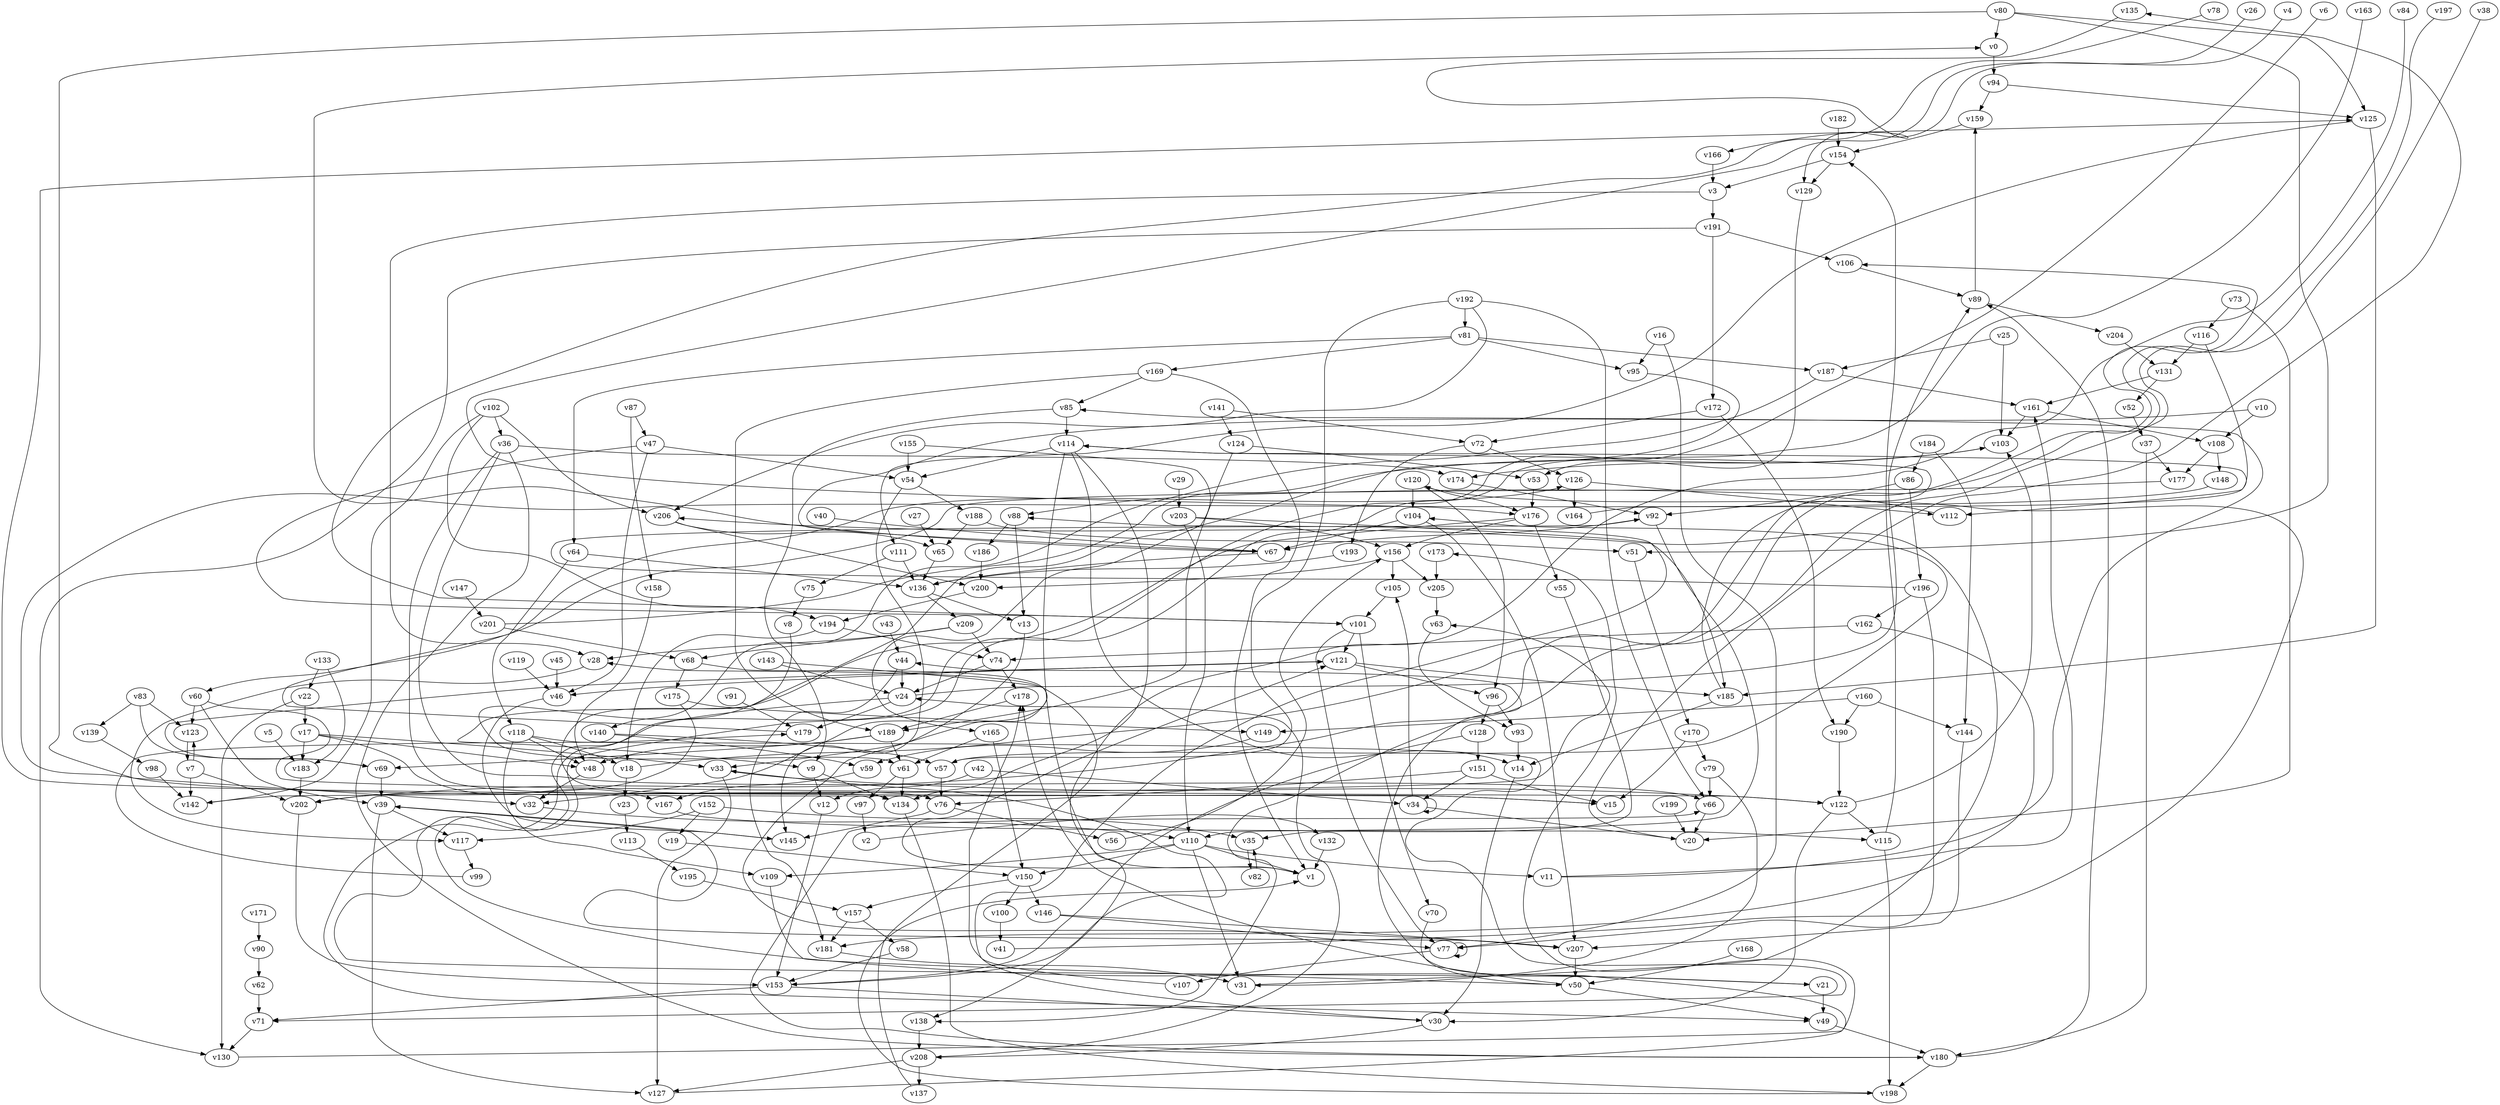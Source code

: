 // Benchmark game 309 - 210 vertices
// time_bound: 80
// targets: v52
digraph G {
    v0 [name="v0", player=1];
    v1 [name="v1", player=0];
    v2 [name="v2", player=1];
    v3 [name="v3", player=0];
    v4 [name="v4", player=0];
    v5 [name="v5", player=0];
    v6 [name="v6", player=1];
    v7 [name="v7", player=0];
    v8 [name="v8", player=0];
    v9 [name="v9", player=1];
    v10 [name="v10", player=0];
    v11 [name="v11", player=0];
    v12 [name="v12", player=1];
    v13 [name="v13", player=1];
    v14 [name="v14", player=1];
    v15 [name="v15", player=0];
    v16 [name="v16", player=0];
    v17 [name="v17", player=0];
    v18 [name="v18", player=1];
    v19 [name="v19", player=1];
    v20 [name="v20", player=0];
    v21 [name="v21", player=0];
    v22 [name="v22", player=1];
    v23 [name="v23", player=0];
    v24 [name="v24", player=0];
    v25 [name="v25", player=1];
    v26 [name="v26", player=1];
    v27 [name="v27", player=1];
    v28 [name="v28", player=0];
    v29 [name="v29", player=1];
    v30 [name="v30", player=0];
    v31 [name="v31", player=1];
    v32 [name="v32", player=0];
    v33 [name="v33", player=0];
    v34 [name="v34", player=0];
    v35 [name="v35", player=1];
    v36 [name="v36", player=1];
    v37 [name="v37", player=1];
    v38 [name="v38", player=1];
    v39 [name="v39", player=1];
    v40 [name="v40", player=0];
    v41 [name="v41", player=0];
    v42 [name="v42", player=1];
    v43 [name="v43", player=1];
    v44 [name="v44", player=0];
    v45 [name="v45", player=0];
    v46 [name="v46", player=0];
    v47 [name="v47", player=1];
    v48 [name="v48", player=0];
    v49 [name="v49", player=1];
    v50 [name="v50", player=1];
    v51 [name="v51", player=1];
    v52 [name="v52", player=1, target=1];
    v53 [name="v53", player=0];
    v54 [name="v54", player=1];
    v55 [name="v55", player=1];
    v56 [name="v56", player=0];
    v57 [name="v57", player=0];
    v58 [name="v58", player=1];
    v59 [name="v59", player=0];
    v60 [name="v60", player=1];
    v61 [name="v61", player=1];
    v62 [name="v62", player=0];
    v63 [name="v63", player=1];
    v64 [name="v64", player=0];
    v65 [name="v65", player=1];
    v66 [name="v66", player=0];
    v67 [name="v67", player=1];
    v68 [name="v68", player=0];
    v69 [name="v69", player=1];
    v70 [name="v70", player=1];
    v71 [name="v71", player=0];
    v72 [name="v72", player=1];
    v73 [name="v73", player=0];
    v74 [name="v74", player=1];
    v75 [name="v75", player=1];
    v76 [name="v76", player=0];
    v77 [name="v77", player=0];
    v78 [name="v78", player=0];
    v79 [name="v79", player=1];
    v80 [name="v80", player=0];
    v81 [name="v81", player=0];
    v82 [name="v82", player=0];
    v83 [name="v83", player=0];
    v84 [name="v84", player=0];
    v85 [name="v85", player=1];
    v86 [name="v86", player=0];
    v87 [name="v87", player=1];
    v88 [name="v88", player=0];
    v89 [name="v89", player=0];
    v90 [name="v90", player=1];
    v91 [name="v91", player=1];
    v92 [name="v92", player=1];
    v93 [name="v93", player=1];
    v94 [name="v94", player=0];
    v95 [name="v95", player=1];
    v96 [name="v96", player=0];
    v97 [name="v97", player=0];
    v98 [name="v98", player=0];
    v99 [name="v99", player=1];
    v100 [name="v100", player=1];
    v101 [name="v101", player=0];
    v102 [name="v102", player=1];
    v103 [name="v103", player=1];
    v104 [name="v104", player=0];
    v105 [name="v105", player=0];
    v106 [name="v106", player=0];
    v107 [name="v107", player=0];
    v108 [name="v108", player=0];
    v109 [name="v109", player=1];
    v110 [name="v110", player=1];
    v111 [name="v111", player=0];
    v112 [name="v112", player=0];
    v113 [name="v113", player=0];
    v114 [name="v114", player=0];
    v115 [name="v115", player=0];
    v116 [name="v116", player=0];
    v117 [name="v117", player=1];
    v118 [name="v118", player=1];
    v119 [name="v119", player=0];
    v120 [name="v120", player=0];
    v121 [name="v121", player=0];
    v122 [name="v122", player=1];
    v123 [name="v123", player=1];
    v124 [name="v124", player=1];
    v125 [name="v125", player=0];
    v126 [name="v126", player=1];
    v127 [name="v127", player=0];
    v128 [name="v128", player=0];
    v129 [name="v129", player=0];
    v130 [name="v130", player=0];
    v131 [name="v131", player=1];
    v132 [name="v132", player=0];
    v133 [name="v133", player=1];
    v134 [name="v134", player=0];
    v135 [name="v135", player=0];
    v136 [name="v136", player=1];
    v137 [name="v137", player=1];
    v138 [name="v138", player=0];
    v139 [name="v139", player=0];
    v140 [name="v140", player=0];
    v141 [name="v141", player=1];
    v142 [name="v142", player=0];
    v143 [name="v143", player=1];
    v144 [name="v144", player=1];
    v145 [name="v145", player=1];
    v146 [name="v146", player=0];
    v147 [name="v147", player=1];
    v148 [name="v148", player=1];
    v149 [name="v149", player=1];
    v150 [name="v150", player=1];
    v151 [name="v151", player=1];
    v152 [name="v152", player=0];
    v153 [name="v153", player=1];
    v154 [name="v154", player=1];
    v155 [name="v155", player=0];
    v156 [name="v156", player=1];
    v157 [name="v157", player=0];
    v158 [name="v158", player=0];
    v159 [name="v159", player=0];
    v160 [name="v160", player=1];
    v161 [name="v161", player=0];
    v162 [name="v162", player=0];
    v163 [name="v163", player=0];
    v164 [name="v164", player=0];
    v165 [name="v165", player=0];
    v166 [name="v166", player=1];
    v167 [name="v167", player=1];
    v168 [name="v168", player=0];
    v169 [name="v169", player=0];
    v170 [name="v170", player=0];
    v171 [name="v171", player=0];
    v172 [name="v172", player=0];
    v173 [name="v173", player=1];
    v174 [name="v174", player=0];
    v175 [name="v175", player=0];
    v176 [name="v176", player=1];
    v177 [name="v177", player=1];
    v178 [name="v178", player=1];
    v179 [name="v179", player=1];
    v180 [name="v180", player=0];
    v181 [name="v181", player=0];
    v182 [name="v182", player=1];
    v183 [name="v183", player=0];
    v184 [name="v184", player=0];
    v185 [name="v185", player=1];
    v186 [name="v186", player=0];
    v187 [name="v187", player=1];
    v188 [name="v188", player=0];
    v189 [name="v189", player=1];
    v190 [name="v190", player=0];
    v191 [name="v191", player=1];
    v192 [name="v192", player=1];
    v193 [name="v193", player=0];
    v194 [name="v194", player=1];
    v195 [name="v195", player=1];
    v196 [name="v196", player=0];
    v197 [name="v197", player=1];
    v198 [name="v198", player=0];
    v199 [name="v199", player=1];
    v200 [name="v200", player=0];
    v201 [name="v201", player=0];
    v202 [name="v202", player=1];
    v203 [name="v203", player=1];
    v204 [name="v204", player=1];
    v205 [name="v205", player=1];
    v206 [name="v206", player=0];
    v207 [name="v207", player=1];
    v208 [name="v208", player=1];
    v209 [name="v209", player=0];

    v0 -> v94;
    v1 -> v121 [constraint="t >= 5"];
    v2 -> v132 [constraint="t >= 5"];
    v3 -> v28;
    v4 -> v129 [constraint="t >= 3"];
    v5 -> v183;
    v6 -> v49 [constraint="t mod 2 == 1"];
    v7 -> v123;
    v8 -> v61 [constraint="t < 6"];
    v9 -> v12;
    v10 -> v67 [constraint="t mod 3 == 2"];
    v11 -> v85 [constraint="t >= 3"];
    v12 -> v153;
    v13 -> v33;
    v14 -> v30;
    v15 -> v125 [constraint="t >= 5"];
    v16 -> v95;
    v17 -> v33;
    v18 -> v114 [constraint="t mod 3 == 1"];
    v19 -> v150;
    v20 -> v135 [constraint="t < 12"];
    v21 -> v49;
    v22 -> v130;
    v23 -> v113;
    v24 -> v21 [constraint="t mod 5 == 4"];
    v25 -> v187;
    v26 -> v176 [constraint="t mod 5 == 3"];
    v27 -> v65;
    v28 -> v117 [constraint="t mod 3 == 1"];
    v29 -> v203;
    v30 -> v88 [constraint="t < 7"];
    v31 -> v206 [constraint="t mod 3 == 1"];
    v32 -> v110;
    v33 -> v122;
    v34 -> v105;
    v35 -> v82;
    v36 -> v76;
    v37 -> v177;
    v38 -> v138 [constraint="t < 12"];
    v39 -> v207 [constraint="t >= 2"];
    v40 -> v67;
    v41 -> v120 [constraint="t >= 4"];
    v42 -> v12;
    v43 -> v44;
    v44 -> v24;
    v45 -> v46;
    v46 -> v145;
    v47 -> v101 [constraint="t mod 3 == 0"];
    v48 -> v32;
    v49 -> v180;
    v50 -> v49;
    v51 -> v170;
    v52 -> v37;
    v53 -> v176;
    v54 -> v188;
    v55 -> v35;
    v56 -> v156;
    v57 -> v104 [constraint="t >= 5"];
    v58 -> v153;
    v59 -> v167;
    v60 -> v122 [constraint="t < 10"];
    v61 -> v97;
    v62 -> v71;
    v63 -> v93 [constraint="t < 10"];
    v64 -> v118;
    v65 -> v136;
    v66 -> v20;
    v67 -> v0;
    v68 -> v207 [constraint="t mod 2 == 0"];
    v69 -> v121 [constraint="t >= 3"];
    v70 -> v50;
    v71 -> v130;
    v72 -> v126;
    v73 -> v116;
    v74 -> v178;
    v75 -> v8;
    v76 -> v145;
    v77 -> v107;
    v78 -> v101 [constraint="t < 5"];
    v79 -> v31;
    v80 -> v32;
    v81 -> v64;
    v82 -> v35;
    v83 -> v139;
    v84 -> v1 [constraint="t >= 3"];
    v85 -> v114;
    v86 -> v196;
    v87 -> v158;
    v88 -> v13;
    v89 -> v159;
    v90 -> v62;
    v91 -> v179;
    v92 -> v67;
    v93 -> v14;
    v94 -> v159;
    v95 -> v9 [constraint="t < 6"];
    v96 -> v93;
    v97 -> v2;
    v98 -> v142;
    v99 -> v179 [constraint="t < 14"];
    v100 -> v41;
    v101 -> v77;
    v102 -> v206;
    v103 -> v174;
    v104 -> v207;
    v105 -> v101;
    v106 -> v89;
    v107 -> v178;
    v108 -> v177;
    v109 -> v50 [constraint="t mod 5 == 4"];
    v110 -> v150;
    v111 -> v136;
    v112 -> v88 [constraint="t < 6"];
    v113 -> v195;
    v114 -> v14;
    v115 -> v154;
    v116 -> v112;
    v117 -> v99;
    v118 -> v71 [constraint="t >= 1"];
    v119 -> v46;
    v120 -> v176;
    v121 -> v96;
    v122 -> v103;
    v123 -> v7;
    v124 -> v189;
    v125 -> v111 [constraint="t >= 5"];
    v126 -> v112;
    v127 -> v44 [constraint="t >= 5"];
    v128 -> v153 [constraint="t < 14"];
    v129 -> v53;
    v130 -> v173 [constraint="t mod 4 == 0"];
    v131 -> v52;
    v132 -> v1;
    v133 -> v22;
    v134 -> v198;
    v135 -> v166 [constraint="t mod 3 == 1"];
    v136 -> v209;
    v137 -> v28 [constraint="t < 13"];
    v138 -> v208;
    v139 -> v98;
    v140 -> v59;
    v141 -> v124;
    v142 -> v63 [constraint="t < 11"];
    v143 -> v32 [constraint="t < 9"];
    v144 -> v207;
    v145 -> v39 [constraint="t >= 1"];
    v146 -> v77;
    v147 -> v201;
    v148 -> v15 [constraint="t >= 4"];
    v149 -> v59;
    v150 -> v146;
    v151 -> v15;
    v152 -> v19;
    v153 -> v33 [constraint="t < 5"];
    v154 -> v129;
    v155 -> v165 [constraint="t mod 4 == 1"];
    v156 -> v205;
    v157 -> v181;
    v158 -> v48;
    v159 -> v154;
    v160 -> v149;
    v161 -> v103;
    v162 -> v181 [constraint="t mod 4 == 3"];
    v163 -> v21 [constraint="t >= 3"];
    v164 -> v114 [constraint="t >= 4"];
    v165 -> v61;
    v166 -> v3;
    v167 -> v115 [constraint="t mod 5 == 2"];
    v168 -> v50;
    v169 -> v85;
    v170 -> v15;
    v171 -> v90;
    v172 -> v190;
    v173 -> v205;
    v174 -> v92;
    v175 -> v202;
    v176 -> v134 [constraint="t mod 3 == 1"];
    v177 -> v60 [constraint="t < 10"];
    v178 -> v189;
    v179 -> v126 [constraint="t < 6"];
    v180 -> v66 [constraint="t < 14"];
    v181 -> v31;
    v182 -> v154;
    v183 -> v202;
    v184 -> v144;
    v185 -> v106 [constraint="t mod 3 == 1"];
    v186 -> v200;
    v187 -> v140 [constraint="t < 11"];
    v188 -> v65;
    v189 -> v69;
    v190 -> v122;
    v191 -> v130;
    v192 -> v206 [constraint="t < 8"];
    v193 -> v136;
    v194 -> v18;
    v195 -> v157;
    v196 -> v92 [constraint="t >= 5"];
    v197 -> v202 [constraint="t >= 5"];
    v198 -> v1 [constraint="t < 14"];
    v199 -> v20;
    v200 -> v194;
    v201 -> v103 [constraint="t mod 5 == 2"];
    v202 -> v153;
    v203 -> v185 [constraint="t < 5"];
    v204 -> v131;
    v205 -> v63;
    v206 -> v65;
    v207 -> v50;
    v208 -> v24 [constraint="t mod 3 == 1"];
    v209 -> v28;
    v25 -> v103;
    v176 -> v55;
    v128 -> v151;
    v176 -> v156;
    v101 -> v70;
    v83 -> v123;
    v81 -> v95;
    v80 -> v51;
    v18 -> v23;
    v85 -> v9;
    v152 -> v35;
    v60 -> v123;
    v189 -> v61;
    v44 -> v181;
    v153 -> v30;
    v185 -> v14;
    v104 -> v67;
    v24 -> v179;
    v111 -> v75;
    v121 -> v185;
    v108 -> v148;
    v83 -> v69;
    v36 -> v66;
    v24 -> v89;
    v209 -> v74;
    v156 -> v200;
    v180 -> v89;
    v116 -> v131;
    v194 -> v74;
    v102 -> v194;
    v42 -> v34;
    v114 -> v138;
    v120 -> v104;
    v67 -> v136;
    v80 -> v125;
    v64 -> v136;
    v192 -> v81;
    v101 -> v121;
    v189 -> v48;
    v72 -> v193;
    v196 -> v162;
    v120 -> v96;
    v96 -> v128;
    v170 -> v79;
    v102 -> v142;
    v7 -> v202;
    v184 -> v86;
    v3 -> v191;
    v141 -> v72;
    v152 -> v117;
    v192 -> v66;
    v34 -> v34;
    v124 -> v53;
    v209 -> v68;
    v208 -> v127;
    v180 -> v198;
    v89 -> v204;
    v161 -> v108;
    v80 -> v0;
    v156 -> v105;
    v10 -> v108;
    v151 -> v34;
    v118 -> v48;
    v87 -> v47;
    v30 -> v208;
    v118 -> v18;
    v196 -> v77;
    v57 -> v76;
    v88 -> v186;
    v122 -> v115;
    v36 -> v174;
    v74 -> v24;
    v206 -> v200;
    v208 -> v137;
    v187 -> v161;
    v34 -> v20;
    v136 -> v13;
    v118 -> v109;
    v50 -> v178;
    v61 -> v134;
    v110 -> v31;
    v131 -> v161;
    v17 -> v167;
    v133 -> v183;
    v110 -> v11;
    v22 -> v17;
    v39 -> v127;
    v36 -> v180;
    v47 -> v46;
    v203 -> v156;
    v39 -> v117;
    v192 -> v57;
    v9 -> v134;
    v150 -> v100;
    v73 -> v20;
    v169 -> v1;
    v11 -> v161;
    v122 -> v30;
    v92 -> v110;
    v17 -> v183;
    v60 -> v39;
    v7 -> v142;
    v157 -> v58;
    v69 -> v39;
    v77 -> v77;
    v165 -> v150;
    v203 -> v110;
    v154 -> v3;
    v76 -> v56;
    v162 -> v74;
    v140 -> v57;
    v110 -> v1;
    v143 -> v24;
    v125 -> v185;
    v81 -> v187;
    v146 -> v207;
    v155 -> v54;
    v110 -> v109;
    v37 -> v180;
    v188 -> v51;
    v191 -> v172;
    v160 -> v144;
    v114 -> v54;
    v160 -> v190;
    v201 -> v68;
    v17 -> v48;
    v81 -> v169;
    v79 -> v66;
    v114 -> v134;
    v16 -> v77;
    v47 -> v54;
    v54 -> v145;
    v102 -> v36;
    v94 -> v125;
    v121 -> v46;
    v68 -> v175;
    v126 -> v164;
    v33 -> v127;
    v150 -> v157;
    v175 -> v149;
    v115 -> v198;
    v153 -> v71;
    v172 -> v72;
    v191 -> v106;
    v151 -> v76;
    v86 -> v92;
    v169 -> v189;
}
